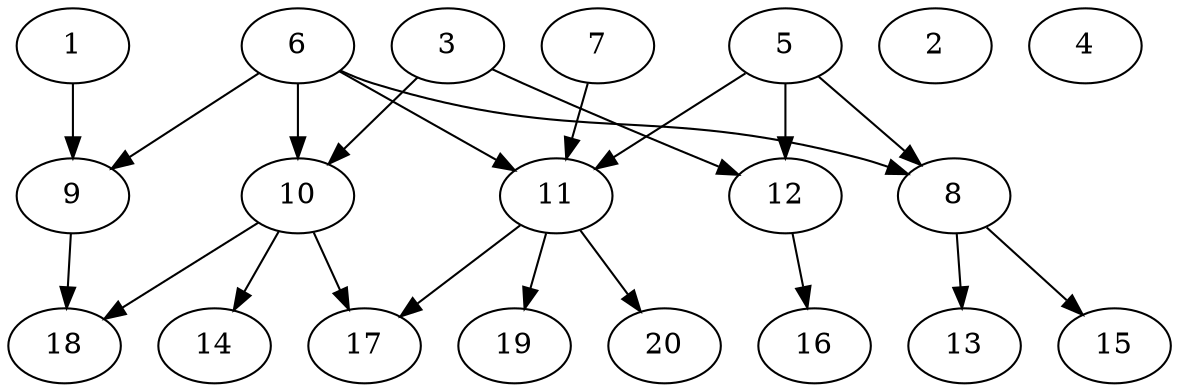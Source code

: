// DAG automatically generated by daggen at Sat Jul 27 15:38:13 2019
// ./daggen --dot -n 20 --ccr 0.3 --fat 0.6 --regular 0.5 --density 0.4 --mindata 5242880 --maxdata 52428800 
digraph G {
  1 [size="21913600", alpha="0.06", expect_size="6574080"] 
  1 -> 9 [size ="6574080"]
  2 [size="24043520", alpha="0.17", expect_size="7213056"] 
  3 [size="123559253", alpha="0.00", expect_size="37067776"] 
  3 -> 10 [size ="37067776"]
  3 -> 12 [size ="37067776"]
  4 [size="150466560", alpha="0.03", expect_size="45139968"] 
  5 [size="164375893", alpha="0.03", expect_size="49312768"] 
  5 -> 8 [size ="49312768"]
  5 -> 11 [size ="49312768"]
  5 -> 12 [size ="49312768"]
  6 [size="145223680", alpha="0.04", expect_size="43567104"] 
  6 -> 8 [size ="43567104"]
  6 -> 9 [size ="43567104"]
  6 -> 10 [size ="43567104"]
  6 -> 11 [size ="43567104"]
  7 [size="52834987", alpha="0.14", expect_size="15850496"] 
  7 -> 11 [size ="15850496"]
  8 [size="107438080", alpha="0.08", expect_size="32231424"] 
  8 -> 13 [size ="32231424"]
  8 -> 15 [size ="32231424"]
  9 [size="36464640", alpha="0.11", expect_size="10939392"] 
  9 -> 18 [size ="10939392"]
  10 [size="57815040", alpha="0.00", expect_size="17344512"] 
  10 -> 14 [size ="17344512"]
  10 -> 17 [size ="17344512"]
  10 -> 18 [size ="17344512"]
  11 [size="53374293", alpha="0.01", expect_size="16012288"] 
  11 -> 17 [size ="16012288"]
  11 -> 19 [size ="16012288"]
  11 -> 20 [size ="16012288"]
  12 [size="100058453", alpha="0.09", expect_size="30017536"] 
  12 -> 16 [size ="30017536"]
  13 [size="76694187", alpha="0.20", expect_size="23008256"] 
  14 [size="77837653", alpha="0.14", expect_size="23351296"] 
  15 [size="102126933", alpha="0.00", expect_size="30638080"] 
  16 [size="124672000", alpha="0.18", expect_size="37401600"] 
  17 [size="156026880", alpha="0.02", expect_size="46808064"] 
  18 [size="110684160", alpha="0.19", expect_size="33205248"] 
  19 [size="173185707", alpha="0.01", expect_size="51955712"] 
  20 [size="105376427", alpha="0.18", expect_size="31612928"] 
}
